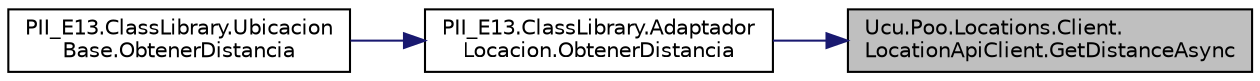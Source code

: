 digraph "Ucu.Poo.Locations.Client.LocationApiClient.GetDistanceAsync"
{
 // INTERACTIVE_SVG=YES
 // LATEX_PDF_SIZE
  edge [fontname="Helvetica",fontsize="10",labelfontname="Helvetica",labelfontsize="10"];
  node [fontname="Helvetica",fontsize="10",shape=record];
  rankdir="RL";
  Node1 [label="Ucu.Poo.Locations.Client.\lLocationApiClient.GetDistanceAsync",height=0.2,width=0.4,color="black", fillcolor="grey75", style="filled", fontcolor="black",tooltip="Obtiene la distancia entre dos coordenadas."];
  Node1 -> Node2 [dir="back",color="midnightblue",fontsize="10",style="solid",fontname="Helvetica"];
  Node2 [label="PII_E13.ClassLibrary.Adaptador\lLocacion.ObtenerDistancia",height=0.2,width=0.4,color="black", fillcolor="white", style="filled",URL="$classPII__E13_1_1ClassLibrary_1_1AdaptadorLocacion.html#aae3143c7bfb5d2b1dddd5aceaa3ce230",tooltip="Sirve para obtener la distancia entre dos ubicaciones."];
  Node2 -> Node3 [dir="back",color="midnightblue",fontsize="10",style="solid",fontname="Helvetica"];
  Node3 [label="PII_E13.ClassLibrary.Ubicacion\lBase.ObtenerDistancia",height=0.2,width=0.4,color="black", fillcolor="white", style="filled",URL="$classPII__E13_1_1ClassLibrary_1_1UbicacionBase.html#a06656a7564ef91f697da589a0823e9dd",tooltip="Calcula la distancia entre dos instancias de implementaciones de IUbicacion Delega la responsabilidad..."];
}
